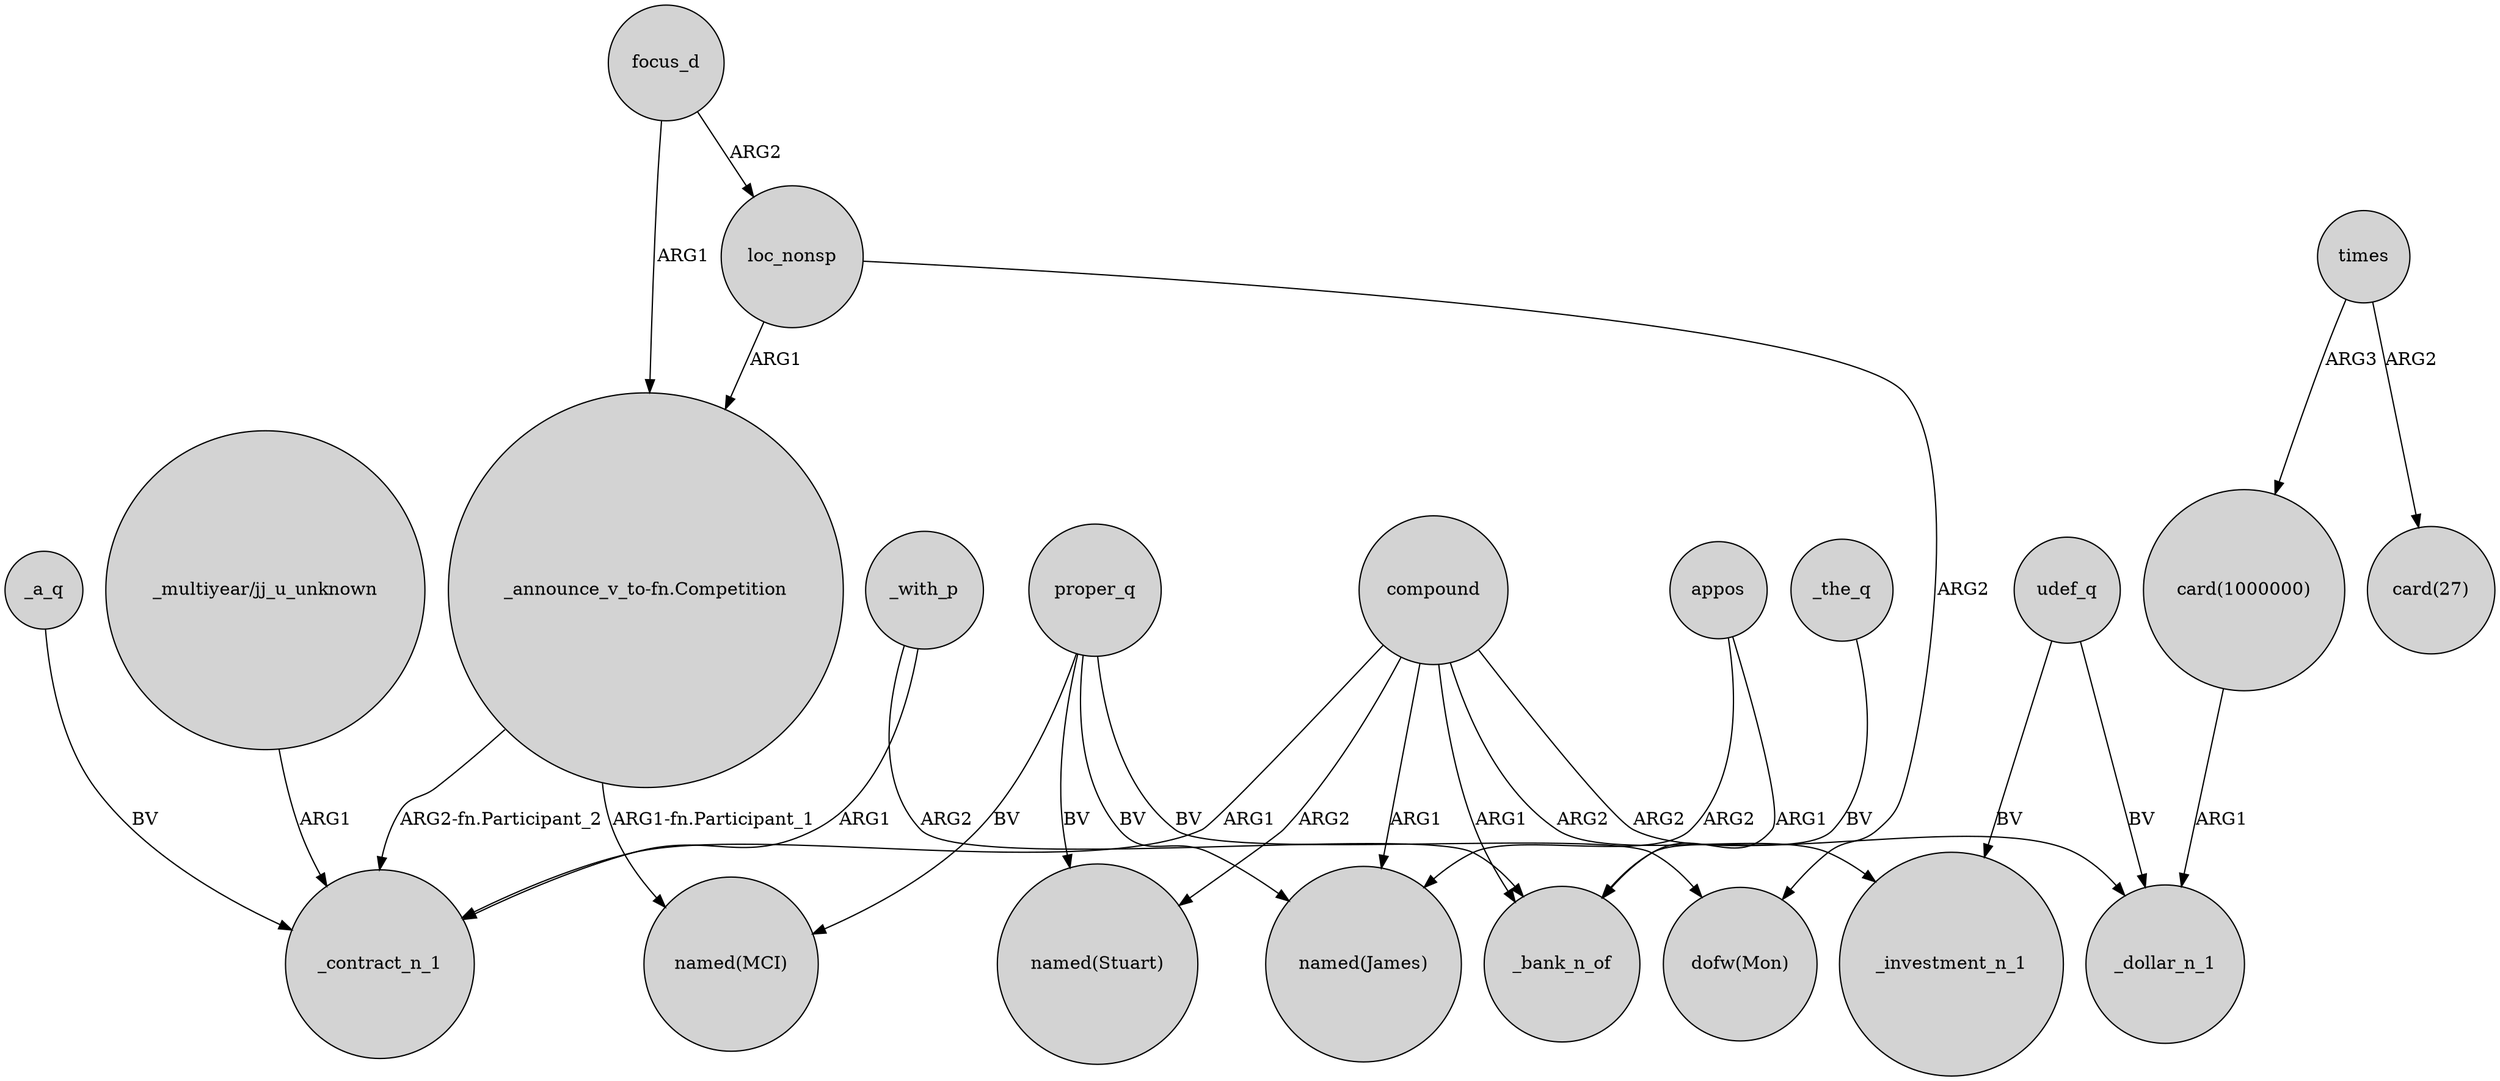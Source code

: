digraph {
	node [shape=circle style=filled]
	compound -> _contract_n_1 [label=ARG1]
	_the_q -> _bank_n_of [label=BV]
	times -> "card(27)" [label=ARG2]
	proper_q -> "named(James)" [label=BV]
	appos -> "named(James)" [label=ARG2]
	proper_q -> "named(MCI)" [label=BV]
	compound -> _investment_n_1 [label=ARG2]
	compound -> _bank_n_of [label=ARG1]
	"_multiyear/jj_u_unknown" -> _contract_n_1 [label=ARG1]
	"_announce_v_to-fn.Competition" -> "named(MCI)" [label="ARG1-fn.Participant_1"]
	times -> "card(1000000)" [label=ARG3]
	compound -> "named(Stuart)" [label=ARG2]
	proper_q -> "dofw(Mon)" [label=BV]
	compound -> "named(James)" [label=ARG1]
	focus_d -> "_announce_v_to-fn.Competition" [label=ARG1]
	"_announce_v_to-fn.Competition" -> _contract_n_1 [label="ARG2-fn.Participant_2"]
	compound -> _dollar_n_1 [label=ARG2]
	focus_d -> loc_nonsp [label=ARG2]
	_a_q -> _contract_n_1 [label=BV]
	proper_q -> "named(Stuart)" [label=BV]
	_with_p -> _contract_n_1 [label=ARG1]
	loc_nonsp -> "dofw(Mon)" [label=ARG2]
	udef_q -> _dollar_n_1 [label=BV]
	"card(1000000)" -> _dollar_n_1 [label=ARG1]
	udef_q -> _investment_n_1 [label=BV]
	loc_nonsp -> "_announce_v_to-fn.Competition" [label=ARG1]
	_with_p -> _bank_n_of [label=ARG2]
	appos -> _bank_n_of [label=ARG1]
}
